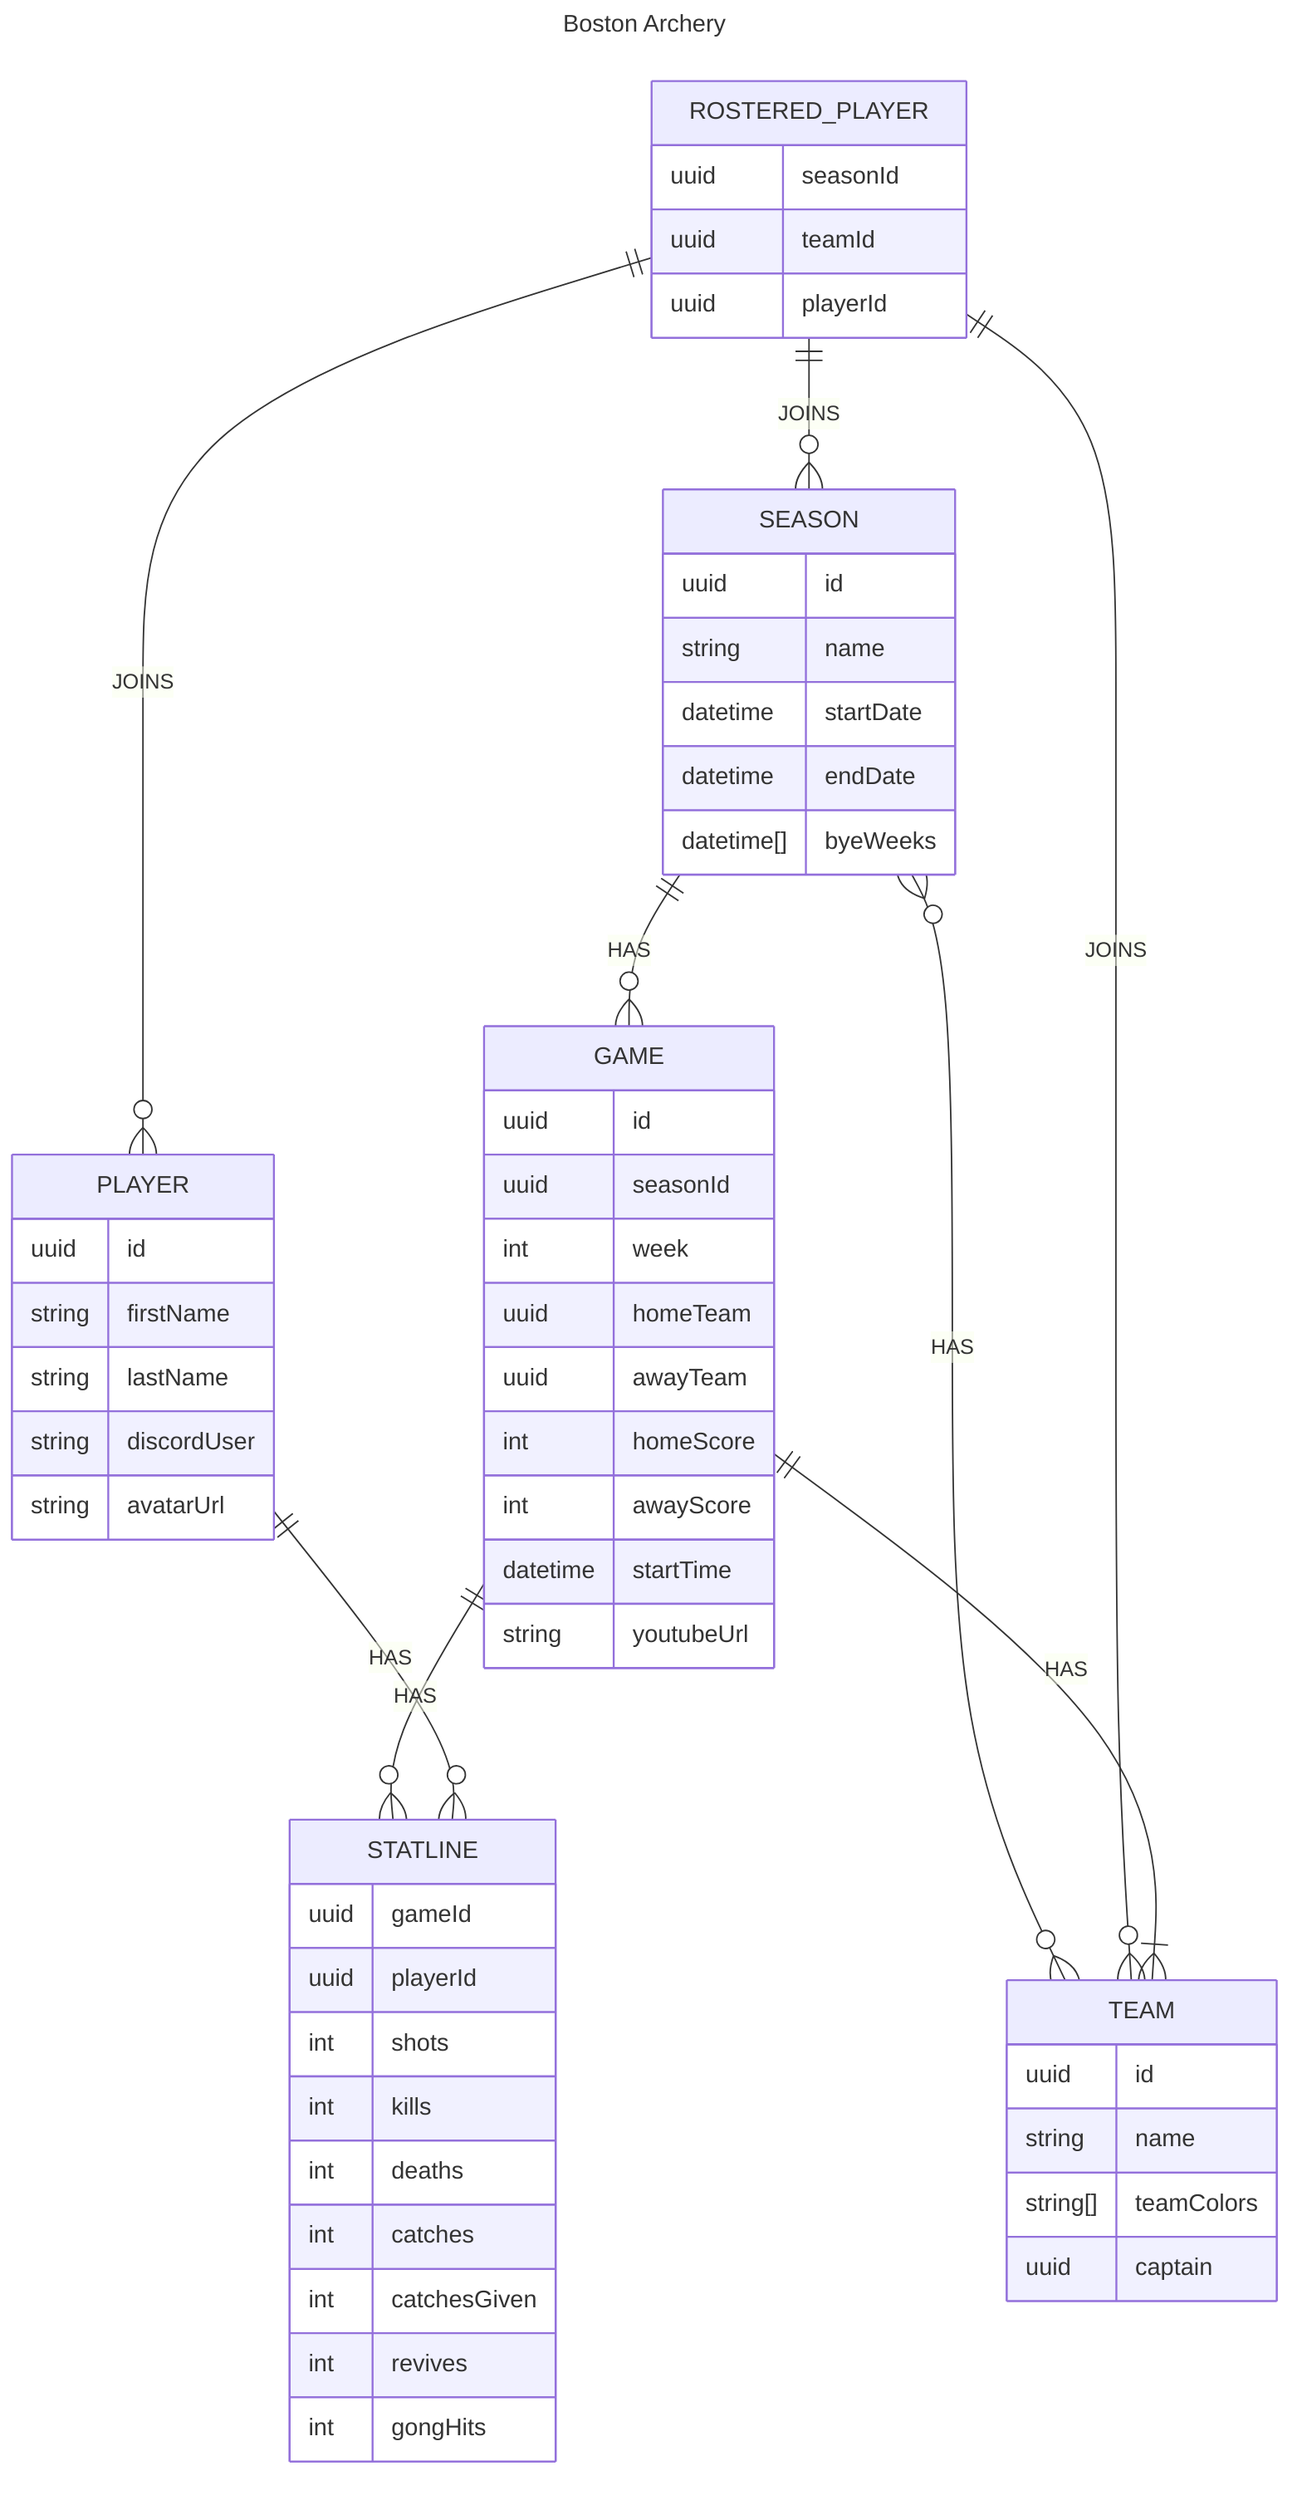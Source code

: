 ---
title: Boston Archery
---
erDiagram
SEASON {
    uuid id
    string name
    datetime startDate
    datetime endDate
    datetime[] byeWeeks
}
TEAM {
    uuid id
    string name
    string[] teamColors
    uuid captain
}
SEASON }o--o{ TEAM : HAS
PLAYER {
    uuid id
    string firstName
    string lastName
    string discordUser
    string avatarUrl
}
ROSTERED_PLAYER {
    uuid seasonId
    uuid teamId
    uuid playerId
}
ROSTERED_PLAYER ||--o{ PLAYER : JOINS
ROSTERED_PLAYER ||--o{ TEAM : JOINS
ROSTERED_PLAYER ||--o{ SEASON : JOINS
GAME {
    uuid id
    uuid seasonId
    int week
    uuid homeTeam
    uuid awayTeam
    int homeScore
    int awayScore
    datetime startTime
    string youtubeUrl
}
SEASON ||--o{ GAME : HAS
GAME ||--|{ TEAM : HAS
STATLINE {
    uuid gameId
    uuid playerId
    int shots
    int kills
    int deaths
    int catches
    int catchesGiven
    int revives
    int gongHits
}
GAME ||--o{ STATLINE : HAS
PLAYER ||--o{ STATLINE : HAS